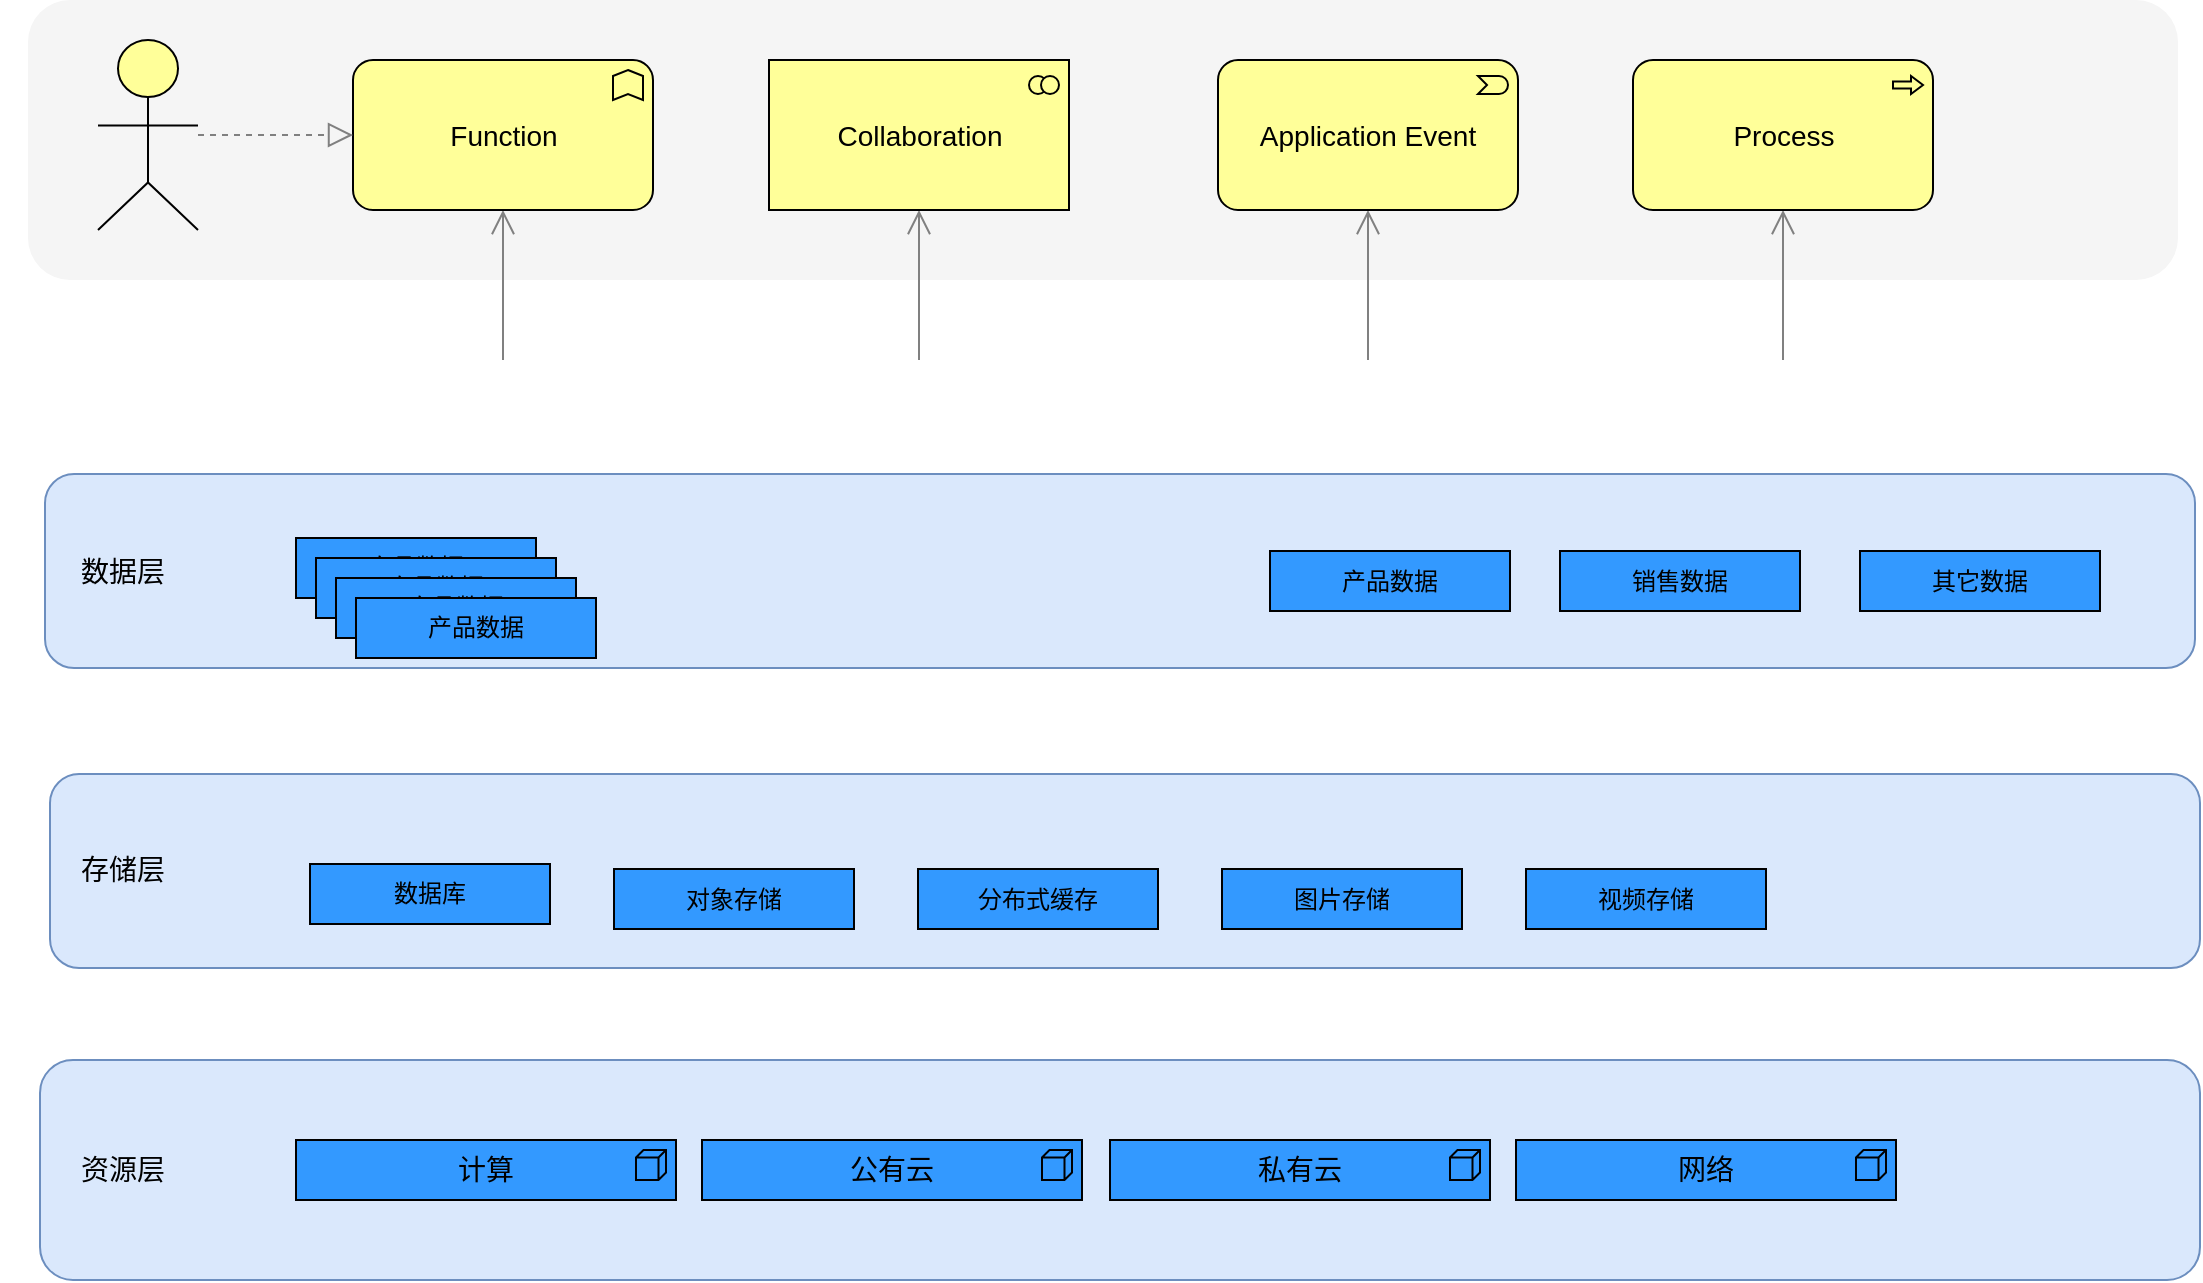 <mxfile version="18.0.8" type="github">
  <diagram id="6I0OCvxSQrVGMHxT2VVA" name="Page-1">
    <mxGraphModel dx="1422" dy="762" grid="0" gridSize="10" guides="1" tooltips="1" connect="1" arrows="1" fold="1" page="1" pageScale="1" pageWidth="850" pageHeight="1100" background="#FFFFFF" math="0" shadow="0">
      <root>
        <mxCell id="0" />
        <mxCell id="1" parent="0" />
        <mxCell id="dKdSaXE48SgPbhcamS2K-30" value="" style="whiteSpace=wrap;html=1;strokeColor=#6c8ebf;strokeWidth=1;fillColor=#dae8fc;fontSize=14;rounded=1;" parent="1" vertex="1">
          <mxGeometry x="190" y="860" width="1080" height="110" as="geometry" />
        </mxCell>
        <mxCell id="dKdSaXE48SgPbhcamS2K-31" value="" style="whiteSpace=wrap;html=1;strokeColor=#6c8ebf;strokeWidth=1;fillColor=#dae8fc;fontSize=14;rounded=1;" parent="1" vertex="1">
          <mxGeometry x="195" y="717" width="1075" height="97" as="geometry" />
        </mxCell>
        <mxCell id="dKdSaXE48SgPbhcamS2K-32" value="" style="whiteSpace=wrap;html=1;strokeColor=none;strokeWidth=1;fillColor=#f5f5f5;fontSize=14;rounded=1;" parent="1" vertex="1">
          <mxGeometry x="184" y="330" width="1075" height="140" as="geometry" />
        </mxCell>
        <mxCell id="dKdSaXE48SgPbhcamS2K-33" value="计算" style="html=1;whiteSpace=wrap;fillColor=#3399FF;shape=mxgraph.archimate3.application;appType=node;archiType=square;fontSize=14;verticalAlign=top;rounded=1;" parent="1" vertex="1">
          <mxGeometry x="318" y="900" width="190" height="30" as="geometry" />
        </mxCell>
        <mxCell id="dKdSaXE48SgPbhcamS2K-46" style="edgeStyle=elbowEdgeStyle;elbow=vertical;html=1;startSize=10;endArrow=open;endFill=0;endSize=10;jettySize=auto;orthogonalLoop=1;strokeColor=#808080;fontSize=14;" parent="1" target="dKdSaXE48SgPbhcamS2K-54" edge="1">
          <mxGeometry relative="1" as="geometry">
            <mxPoint x="421.5" y="510" as="sourcePoint" />
          </mxGeometry>
        </mxCell>
        <mxCell id="dKdSaXE48SgPbhcamS2K-48" style="edgeStyle=elbowEdgeStyle;elbow=vertical;html=1;startSize=10;endArrow=open;endFill=0;endSize=10;jettySize=auto;orthogonalLoop=1;strokeColor=#808080;fontSize=14;" parent="1" target="dKdSaXE48SgPbhcamS2K-55" edge="1">
          <mxGeometry relative="1" as="geometry">
            <mxPoint x="629.5" y="510" as="sourcePoint" />
          </mxGeometry>
        </mxCell>
        <mxCell id="dKdSaXE48SgPbhcamS2K-50" style="edgeStyle=elbowEdgeStyle;elbow=vertical;html=1;startSize=10;endArrow=open;endFill=0;endSize=10;jettySize=auto;orthogonalLoop=1;strokeColor=#808080;fontSize=14;" parent="1" target="dKdSaXE48SgPbhcamS2K-56" edge="1">
          <mxGeometry relative="1" as="geometry">
            <mxPoint x="854" y="510" as="sourcePoint" />
          </mxGeometry>
        </mxCell>
        <mxCell id="dKdSaXE48SgPbhcamS2K-52" style="edgeStyle=elbowEdgeStyle;elbow=vertical;html=1;startSize=10;endArrow=open;endFill=0;endSize=10;jettySize=auto;orthogonalLoop=1;strokeColor=#808080;fontSize=14;" parent="1" target="dKdSaXE48SgPbhcamS2K-57" edge="1">
          <mxGeometry relative="1" as="geometry">
            <mxPoint x="1061.5" y="510" as="sourcePoint" />
          </mxGeometry>
        </mxCell>
        <mxCell id="dKdSaXE48SgPbhcamS2K-54" value="Function" style="html=1;whiteSpace=wrap;fillColor=#ffff99;shape=mxgraph.archimate3.application;appType=func;archiType=rounded;fontSize=14;rounded=1;" parent="1" vertex="1">
          <mxGeometry x="346.5" y="360" width="150" height="75" as="geometry" />
        </mxCell>
        <mxCell id="dKdSaXE48SgPbhcamS2K-55" value="Collaboration" style="html=1;whiteSpace=wrap;fillColor=#ffff99;shape=mxgraph.archimate3.application;appType=collab;archiType=square;fontSize=14;rounded=1;" parent="1" vertex="1">
          <mxGeometry x="554.5" y="360" width="150" height="75" as="geometry" />
        </mxCell>
        <mxCell id="dKdSaXE48SgPbhcamS2K-56" value="Application Event" style="html=1;whiteSpace=wrap;fillColor=#ffff99;shape=mxgraph.archimate3.application;appType=event;archiType=rounded;fontSize=14;rounded=1;" parent="1" vertex="1">
          <mxGeometry x="779" y="360" width="150" height="75" as="geometry" />
        </mxCell>
        <mxCell id="dKdSaXE48SgPbhcamS2K-57" value="Process" style="html=1;whiteSpace=wrap;fillColor=#ffff99;shape=mxgraph.archimate3.application;appType=proc;archiType=rounded;fontSize=14;rounded=1;" parent="1" vertex="1">
          <mxGeometry x="986.5" y="360" width="150" height="75" as="geometry" />
        </mxCell>
        <mxCell id="dKdSaXE48SgPbhcamS2K-58" value="&lt;font style=&quot;vertical-align: inherit;&quot;&gt;&lt;font style=&quot;vertical-align: inherit;&quot;&gt;资源层&lt;/font&gt;&lt;/font&gt;" style="text;html=1;strokeColor=none;fillColor=none;align=center;verticalAlign=middle;whiteSpace=wrap;fontSize=14;rounded=1;" parent="1" vertex="1">
          <mxGeometry x="170" y="905" width="123" height="20" as="geometry" />
        </mxCell>
        <mxCell id="dKdSaXE48SgPbhcamS2K-61" style="edgeStyle=elbowEdgeStyle;elbow=vertical;html=1;dashed=1;startSize=10;endArrow=block;endFill=0;endSize=10;jettySize=auto;orthogonalLoop=1;strokeColor=#808080;fontSize=14;" parent="1" source="dKdSaXE48SgPbhcamS2K-62" target="dKdSaXE48SgPbhcamS2K-54" edge="1">
          <mxGeometry relative="1" as="geometry" />
        </mxCell>
        <mxCell id="dKdSaXE48SgPbhcamS2K-62" value="" style="html=1;whiteSpace=wrap;fillColor=#ffff99;shape=mxgraph.archimate3.actor;fontSize=14;rounded=1;" parent="1" vertex="1">
          <mxGeometry x="219" y="350" width="50" height="95" as="geometry" />
        </mxCell>
        <mxCell id="Xw9xKVzSc36Ef-3tRg2Z-1" value="公有云" style="html=1;whiteSpace=wrap;fillColor=#3399FF;shape=mxgraph.archimate3.application;appType=node;archiType=square;fontSize=14;verticalAlign=top;rounded=1;" vertex="1" parent="1">
          <mxGeometry x="521" y="900" width="190" height="30" as="geometry" />
        </mxCell>
        <mxCell id="Xw9xKVzSc36Ef-3tRg2Z-2" value="私有云" style="html=1;whiteSpace=wrap;fillColor=#3399FF;shape=mxgraph.archimate3.application;appType=node;archiType=square;fontSize=14;verticalAlign=top;rounded=1;" vertex="1" parent="1">
          <mxGeometry x="725" y="900" width="190" height="30" as="geometry" />
        </mxCell>
        <mxCell id="Xw9xKVzSc36Ef-3tRg2Z-3" value="网络" style="html=1;whiteSpace=wrap;fillColor=#3399FF;shape=mxgraph.archimate3.application;appType=node;archiType=square;fontSize=14;verticalAlign=top;rounded=1;" vertex="1" parent="1">
          <mxGeometry x="928" y="900" width="190" height="30" as="geometry" />
        </mxCell>
        <mxCell id="Xw9xKVzSc36Ef-3tRg2Z-4" value="&lt;font style=&quot;vertical-align: inherit;&quot;&gt;&lt;font style=&quot;vertical-align: inherit;&quot;&gt;&lt;font style=&quot;vertical-align: inherit;&quot;&gt;&lt;font style=&quot;vertical-align: inherit;&quot;&gt;存储层&lt;br&gt;&lt;/font&gt;&lt;/font&gt;&lt;/font&gt;&lt;/font&gt;" style="text;html=1;strokeColor=none;fillColor=none;align=center;verticalAlign=middle;whiteSpace=wrap;fontSize=14;rounded=1;" vertex="1" parent="1">
          <mxGeometry x="170" y="755" width="123" height="20" as="geometry" />
        </mxCell>
        <mxCell id="Xw9xKVzSc36Ef-3tRg2Z-5" value="&lt;font style=&quot;vertical-align: inherit;&quot;&gt;&lt;font style=&quot;vertical-align: inherit;&quot;&gt;数据库&lt;/font&gt;&lt;/font&gt;" style="rounded=0;whiteSpace=wrap;html=1;fillColor=#3399FF;" vertex="1" parent="1">
          <mxGeometry x="325" y="762" width="120" height="30" as="geometry" />
        </mxCell>
        <mxCell id="Xw9xKVzSc36Ef-3tRg2Z-6" value="&lt;font style=&quot;vertical-align: inherit;&quot;&gt;&lt;font style=&quot;vertical-align: inherit;&quot;&gt;&lt;font style=&quot;vertical-align: inherit;&quot;&gt;&lt;font style=&quot;vertical-align: inherit;&quot;&gt;对象存储&lt;/font&gt;&lt;/font&gt;&lt;/font&gt;&lt;/font&gt;" style="rounded=0;whiteSpace=wrap;html=1;fillColor=#3399FF;" vertex="1" parent="1">
          <mxGeometry x="477" y="764.5" width="120" height="30" as="geometry" />
        </mxCell>
        <mxCell id="Xw9xKVzSc36Ef-3tRg2Z-7" value="&lt;font style=&quot;vertical-align: inherit;&quot;&gt;&lt;font style=&quot;vertical-align: inherit;&quot;&gt;&lt;font style=&quot;vertical-align: inherit;&quot;&gt;&lt;font style=&quot;vertical-align: inherit;&quot;&gt;&lt;font style=&quot;vertical-align: inherit;&quot;&gt;&lt;font style=&quot;vertical-align: inherit;&quot;&gt;分布式缓存&lt;/font&gt;&lt;/font&gt;&lt;/font&gt;&lt;/font&gt;&lt;/font&gt;&lt;/font&gt;" style="rounded=0;whiteSpace=wrap;html=1;fillColor=#3399FF;" vertex="1" parent="1">
          <mxGeometry x="629" y="764.5" width="120" height="30" as="geometry" />
        </mxCell>
        <mxCell id="Xw9xKVzSc36Ef-3tRg2Z-8" value="&lt;font style=&quot;vertical-align: inherit;&quot;&gt;&lt;font style=&quot;vertical-align: inherit;&quot;&gt;&lt;font style=&quot;vertical-align: inherit;&quot;&gt;&lt;font style=&quot;vertical-align: inherit;&quot;&gt;&lt;font style=&quot;vertical-align: inherit;&quot;&gt;&lt;font style=&quot;vertical-align: inherit;&quot;&gt;&lt;font style=&quot;vertical-align: inherit;&quot;&gt;&lt;font style=&quot;vertical-align: inherit;&quot;&gt;图片存储&lt;/font&gt;&lt;/font&gt;&lt;/font&gt;&lt;/font&gt;&lt;/font&gt;&lt;/font&gt;&lt;/font&gt;&lt;/font&gt;" style="rounded=0;whiteSpace=wrap;html=1;fillColor=#3399FF;" vertex="1" parent="1">
          <mxGeometry x="781" y="764.5" width="120" height="30" as="geometry" />
        </mxCell>
        <mxCell id="Xw9xKVzSc36Ef-3tRg2Z-9" value="&lt;font style=&quot;vertical-align: inherit;&quot;&gt;&lt;font style=&quot;vertical-align: inherit;&quot;&gt;&lt;font style=&quot;vertical-align: inherit;&quot;&gt;&lt;font style=&quot;vertical-align: inherit;&quot;&gt;&lt;font style=&quot;vertical-align: inherit;&quot;&gt;&lt;font style=&quot;vertical-align: inherit;&quot;&gt;&lt;font style=&quot;vertical-align: inherit;&quot;&gt;&lt;font style=&quot;vertical-align: inherit;&quot;&gt;&lt;font style=&quot;vertical-align: inherit;&quot;&gt;&lt;font style=&quot;vertical-align: inherit;&quot;&gt;视频存储&lt;/font&gt;&lt;/font&gt;&lt;/font&gt;&lt;/font&gt;&lt;/font&gt;&lt;/font&gt;&lt;/font&gt;&lt;/font&gt;&lt;/font&gt;&lt;/font&gt;" style="rounded=0;whiteSpace=wrap;html=1;fillColor=#3399FF;" vertex="1" parent="1">
          <mxGeometry x="933" y="764.5" width="120" height="30" as="geometry" />
        </mxCell>
        <mxCell id="Xw9xKVzSc36Ef-3tRg2Z-10" value="" style="whiteSpace=wrap;html=1;strokeColor=#6c8ebf;strokeWidth=1;fillColor=#dae8fc;fontSize=14;rounded=1;" vertex="1" parent="1">
          <mxGeometry x="192.5" y="567" width="1075" height="97" as="geometry" />
        </mxCell>
        <mxCell id="Xw9xKVzSc36Ef-3tRg2Z-11" value="&lt;font style=&quot;vertical-align: inherit;&quot;&gt;&lt;font style=&quot;vertical-align: inherit;&quot;&gt;&lt;font style=&quot;vertical-align: inherit;&quot;&gt;&lt;font style=&quot;vertical-align: inherit;&quot;&gt;&lt;font style=&quot;vertical-align: inherit;&quot;&gt;&lt;font style=&quot;vertical-align: inherit;&quot;&gt;数据层&lt;/font&gt;&lt;/font&gt;&lt;br&gt;&lt;/font&gt;&lt;/font&gt;&lt;/font&gt;&lt;/font&gt;" style="text;html=1;strokeColor=none;fillColor=none;align=center;verticalAlign=middle;whiteSpace=wrap;fontSize=14;rounded=1;" vertex="1" parent="1">
          <mxGeometry x="170" y="605.5" width="123" height="20" as="geometry" />
        </mxCell>
        <mxCell id="Xw9xKVzSc36Ef-3tRg2Z-12" value="&lt;font style=&quot;vertical-align: inherit;&quot;&gt;&lt;font style=&quot;vertical-align: inherit;&quot;&gt;&lt;font style=&quot;vertical-align: inherit;&quot;&gt;&lt;font style=&quot;vertical-align: inherit;&quot;&gt;产品数据&lt;/font&gt;&lt;/font&gt;&lt;/font&gt;&lt;/font&gt;&lt;span style=&quot;color: rgba(0, 0, 0, 0); font-family: monospace; font-size: 0px; text-align: start;&quot;&gt;&lt;font style=&quot;vertical-align: inherit;&quot;&gt;&lt;font style=&quot;vertical-align: inherit;&quot;&gt;%3CmxGraphModel%3E%3Croot%3E%3CmxCell%20id%3D%220%22%2F%3E%3CmxCell%20id%3D%221%22%20parent%3D%220%22%2F%3E%3CmxCell%20id%3D %222%22%20value%3D%22%26lt%3Bfont%20style%3D%26quot%3Bvertical-align%3A%20inherit%3B%26quot%3B%26gt%3B%26lt%3Bfont%20style%3D%26quot%3Bvertical -align%3A%20inherit%3B%26quot%3B%26gt%3B%E6%95%B0%E6%8D%AE%E5%BA%93%26lt%3B%2Ffont%26gt%3B%26lt%3B%2Ffont %26gt%3B%22%20style%3D%22rounded%3D0%3BwhiteSpace%3Dwrap%3Bhtml%3D1%3BfillColor%3D%233399FF%3B%22%20vertex%3D%221%22%20parent%3D%221%22%3E %3CmxGeometry%20x%3D%22325%22%20y%3D%22762%22%20width%3D%22120%22%20height%3D%2230%22%20as%3D%22geometry%22%2F%3E%3C%2FmxCell %3E%3C%2Froot%3E%3C%2FmxGraphModel%3E&lt;/font&gt;&lt;/font&gt;&lt;/span&gt;" style="rounded=0;whiteSpace=wrap;html=1;fillColor=#3399FF;" vertex="1" parent="1">
          <mxGeometry x="318" y="599" width="120" height="30" as="geometry" />
        </mxCell>
        <mxCell id="Xw9xKVzSc36Ef-3tRg2Z-13" value="&lt;font style=&quot;vertical-align: inherit;&quot;&gt;&lt;font style=&quot;vertical-align: inherit;&quot;&gt;&lt;font style=&quot;vertical-align: inherit;&quot;&gt;&lt;font style=&quot;vertical-align: inherit;&quot;&gt;产品数据&lt;/font&gt;&lt;/font&gt;&lt;/font&gt;&lt;/font&gt;&lt;span style=&quot;color: rgba(0, 0, 0, 0); font-family: monospace; font-size: 0px; text-align: start;&quot;&gt;&lt;font style=&quot;vertical-align: inherit;&quot;&gt;&lt;font style=&quot;vertical-align: inherit;&quot;&gt;%3CmxGraphModel%3E%3Croot%3E%3CmxCell%20id%3D%220%22%2F%3E%3CmxCell%20id%3D%221%22%20parent%3D%220%22%2F%3E%3CmxCell%20id%3D %222%22%20value%3D%22%26lt%3Bfont%20style%3D%26quot%3Bvertical-align%3A%20inherit%3B%26quot%3B%26gt%3B%26lt%3Bfont%20style%3D%26quot%3Bvertical -align%3A%20inherit%3B%26quot%3B%26gt%3B%E6%95%B0%E6%8D%AE%E5%BA%93%26lt%3B%2Ffont%26gt%3B%26lt%3B%2Ffont %26gt%3B%22%20style%3D%22rounded%3D0%3BwhiteSpace%3Dwrap%3Bhtml%3D1%3BfillColor%3D%233399FF%3B%22%20vertex%3D%221%22%20parent%3D%221%22%3E %3CmxGeometry%20x%3D%22325%22%20y%3D%22762%22%20width%3D%22120%22%20height%3D%2230%22%20as%3D%22geometry%22%2F%3E%3C%2FmxCell %3E%3C%2Froot%3E%3C%2FmxGraphModel%3E&lt;/font&gt;&lt;/font&gt;&lt;/span&gt;" style="rounded=0;whiteSpace=wrap;html=1;fillColor=#3399FF;" vertex="1" parent="1">
          <mxGeometry x="328" y="609" width="120" height="30" as="geometry" />
        </mxCell>
        <mxCell id="Xw9xKVzSc36Ef-3tRg2Z-14" value="&lt;font style=&quot;vertical-align: inherit;&quot;&gt;&lt;font style=&quot;vertical-align: inherit;&quot;&gt;&lt;font style=&quot;vertical-align: inherit;&quot;&gt;&lt;font style=&quot;vertical-align: inherit;&quot;&gt;产品数据&lt;/font&gt;&lt;/font&gt;&lt;/font&gt;&lt;/font&gt;&lt;span style=&quot;color: rgba(0, 0, 0, 0); font-family: monospace; font-size: 0px; text-align: start;&quot;&gt;&lt;font style=&quot;vertical-align: inherit;&quot;&gt;&lt;font style=&quot;vertical-align: inherit;&quot;&gt;%3CmxGraphModel%3E%3Croot%3E%3CmxCell%20id%3D%220%22%2F%3E%3CmxCell%20id%3D%221%22%20parent%3D%220%22%2F%3E%3CmxCell%20id%3D %222%22%20value%3D%22%26lt%3Bfont%20style%3D%26quot%3Bvertical-align%3A%20inherit%3B%26quot%3B%26gt%3B%26lt%3Bfont%20style%3D%26quot%3Bvertical -align%3A%20inherit%3B%26quot%3B%26gt%3B%E6%95%B0%E6%8D%AE%E5%BA%93%26lt%3B%2Ffont%26gt%3B%26lt%3B%2Ffont %26gt%3B%22%20style%3D%22rounded%3D0%3BwhiteSpace%3Dwrap%3Bhtml%3D1%3BfillColor%3D%233399FF%3B%22%20vertex%3D%221%22%20parent%3D%221%22%3E %3CmxGeometry%20x%3D%22325%22%20y%3D%22762%22%20width%3D%22120%22%20height%3D%2230%22%20as%3D%22geometry%22%2F%3E%3C%2FmxCell %3E%3C%2Froot%3E%3C%2FmxGraphModel%3E&lt;/font&gt;&lt;/font&gt;&lt;/span&gt;" style="rounded=0;whiteSpace=wrap;html=1;fillColor=#3399FF;" vertex="1" parent="1">
          <mxGeometry x="338" y="619" width="120" height="30" as="geometry" />
        </mxCell>
        <mxCell id="Xw9xKVzSc36Ef-3tRg2Z-15" value="&lt;font style=&quot;vertical-align: inherit;&quot;&gt;&lt;font style=&quot;vertical-align: inherit;&quot;&gt;&lt;font style=&quot;vertical-align: inherit;&quot;&gt;&lt;font style=&quot;vertical-align: inherit;&quot;&gt;产品数据&lt;/font&gt;&lt;/font&gt;&lt;/font&gt;&lt;/font&gt;&lt;span style=&quot;color: rgba(0, 0, 0, 0); font-family: monospace; font-size: 0px; text-align: start;&quot;&gt;&lt;font style=&quot;vertical-align: inherit;&quot;&gt;&lt;font style=&quot;vertical-align: inherit;&quot;&gt;%3CmxGraphModel%3E%3Croot%3E%3CmxCell%20id%3D%220%22%2F%3E%3CmxCell%20id%3D%221%22%20parent%3D%220%22%2F%3E%3CmxCell%20id%3D %222%22%20value%3D%22%26lt%3Bfont%20style%3D%26quot%3Bvertical-align%3A%20inherit%3B%26quot%3B%26gt%3B%26lt%3Bfont%20style%3D%26quot%3Bvertical -align%3A%20inherit%3B%26quot%3B%26gt%3B%E6%95%B0%E6%8D%AE%E5%BA%93%26lt%3B%2Ffont%26gt%3B%26lt%3B%2Ffont %26gt%3B%22%20style%3D%22rounded%3D0%3BwhiteSpace%3Dwrap%3Bhtml%3D1%3BfillColor%3D%233399FF%3B%22%20vertex%3D%221%22%20parent%3D%221%22%3E %3CmxGeometry%20x%3D%22325%22%20y%3D%22762%22%20width%3D%22120%22%20height%3D%2230%22%20as%3D%22geometry%22%2F%3E%3C%2FmxCell %3E%3C%2Froot%3E%3C%2FmxGraphModel%3E&lt;/font&gt;&lt;/font&gt;&lt;/span&gt;" style="rounded=0;whiteSpace=wrap;html=1;fillColor=#3399FF;" vertex="1" parent="1">
          <mxGeometry x="348" y="629" width="120" height="30" as="geometry" />
        </mxCell>
        <mxCell id="Xw9xKVzSc36Ef-3tRg2Z-16" value="&lt;font style=&quot;vertical-align: inherit;&quot;&gt;&lt;font style=&quot;vertical-align: inherit;&quot;&gt;&lt;font style=&quot;vertical-align: inherit;&quot;&gt;&lt;font style=&quot;vertical-align: inherit;&quot;&gt;&lt;font style=&quot;vertical-align: inherit;&quot;&gt;&lt;font style=&quot;vertical-align: inherit;&quot;&gt;产品数据&lt;/font&gt;&lt;/font&gt;&lt;/font&gt;&lt;/font&gt;&lt;/font&gt;&lt;/font&gt;&lt;span style=&quot;color: rgba(0, 0, 0, 0); font-family: monospace; font-size: 0px; text-align: start;&quot;&gt;&lt;font style=&quot;vertical-align: inherit;&quot;&gt;&lt;font style=&quot;vertical-align: inherit;&quot;&gt;&lt;font style=&quot;vertical-align: inherit;&quot;&gt;&lt;font style=&quot;vertical-align: inherit;&quot;&gt;%3CmxGraphModel%3E%3Croot%3E%3CmxCell%20id%3D%220%22%2F%3E%3CmxCell%20id%3D%221%22%20parent%3D%220%22%2F%3E%3CmxCell%20id %3D %222%22%20value%3D%22%26lt%3Bfont%20style%3D%26quot%3Bvertical-align%3A%20inherit%3B%26quot%3B%26gt%3B%26lt%3Bfont%20style%3D%26quot %3Bvertical -align%3A%20inherit%3B%26quot%3B%26gt%3B%E6%95%B0%E6%8D%AE%E5%BA%93%26lt%3B%2Ffont%26gt%3B%26lt%3B %2Ffont %26gt%3B%22%20style%3D%22rounded%3D0%3BwhiteSpace%3Dwrap%3Bhtml%3D1%3BfillColor%3D%233399FF%3B%22%20vertex%3D%221%22%20parent%3D%221%22 %3E %3CmxGeometry%20x%3D%22325%22%20y%3D%22762%22%20width%3D%22120%22%20height%3D%2230%22%20as%3D%22geometry%22%2F%3E%3C %2FmxCell %3E%3C%2Froot%3E%3C%2FmxGraphModel%3E&lt;/font&gt;&lt;/font&gt;&lt;/font&gt;&lt;/font&gt;&lt;/span&gt;" style="rounded=0;whiteSpace=wrap;html=1;fillColor=#3399FF;" vertex="1" parent="1">
          <mxGeometry x="805" y="605.5" width="120" height="30" as="geometry" />
        </mxCell>
        <mxCell id="Xw9xKVzSc36Ef-3tRg2Z-17" value="&lt;div style=&quot;text-align: start;&quot;&gt;&lt;font style=&quot;vertical-align: inherit;&quot;&gt;&lt;font style=&quot;vertical-align: inherit;&quot;&gt;销售数据&lt;/font&gt;&lt;/font&gt;&lt;/div&gt;" style="rounded=0;whiteSpace=wrap;html=1;fillColor=#3399FF;" vertex="1" parent="1">
          <mxGeometry x="950" y="605.5" width="120" height="30" as="geometry" />
        </mxCell>
        <mxCell id="Xw9xKVzSc36Ef-3tRg2Z-18" value="&lt;div style=&quot;text-align: start;&quot;&gt;&lt;font style=&quot;vertical-align: inherit;&quot;&gt;&lt;font style=&quot;vertical-align: inherit;&quot;&gt;其它数据&lt;/font&gt;&lt;/font&gt;&lt;/div&gt;" style="rounded=0;whiteSpace=wrap;html=1;fillColor=#3399FF;" vertex="1" parent="1">
          <mxGeometry x="1100" y="605.5" width="120" height="30" as="geometry" />
        </mxCell>
      </root>
    </mxGraphModel>
  </diagram>
</mxfile>
